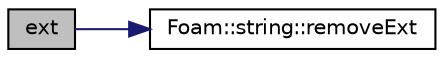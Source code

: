 digraph "ext"
{
  bgcolor="transparent";
  edge [fontname="Helvetica",fontsize="10",labelfontname="Helvetica",labelfontsize="10"];
  node [fontname="Helvetica",fontsize="10",shape=record];
  rankdir="LR";
  Node1 [label="ext",height=0.2,width=0.4,color="black", fillcolor="grey75", style="filled" fontcolor="black"];
  Node1 -> Node2 [color="midnightblue",fontsize="10",style="solid",fontname="Helvetica"];
  Node2 [label="Foam::string::removeExt",height=0.2,width=0.4,color="black",URL="$classFoam_1_1string.html#aa78626d8a49c17c538baa3ede752db1e",tooltip="Remove extension, returning true if string changed. "];
}
